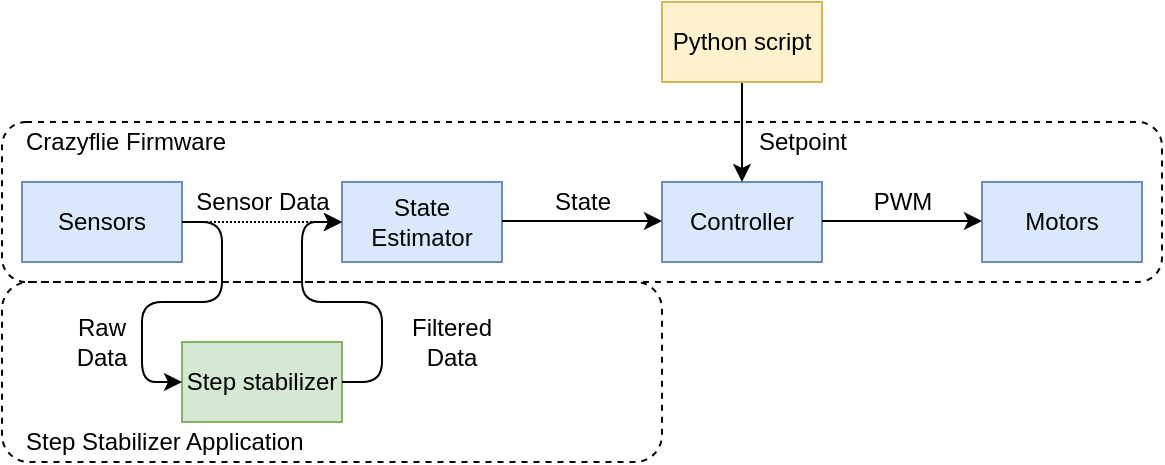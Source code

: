 <mxfile version="13.3.1" type="device"><diagram id="LuDqX--EvWdHGpS1rIuf" name="Page-1"><mxGraphModel dx="946" dy="725" grid="1" gridSize="10" guides="1" tooltips="1" connect="1" arrows="1" fold="1" page="1" pageScale="1" pageWidth="1920" pageHeight="1200" math="0" shadow="0"><root><mxCell id="0"/><mxCell id="1" parent="0"/><mxCell id="u5MFBRYF_spc4FK8qQHd-22" value="" style="rounded=1;whiteSpace=wrap;html=1;fillColor=none;dashed=1;" vertex="1" parent="1"><mxGeometry x="190" y="250" width="330" height="90" as="geometry"/></mxCell><mxCell id="u5MFBRYF_spc4FK8qQHd-15" value="" style="rounded=1;whiteSpace=wrap;html=1;fillColor=none;dashed=1;" vertex="1" parent="1"><mxGeometry x="190" y="170" width="580" height="80" as="geometry"/></mxCell><mxCell id="u5MFBRYF_spc4FK8qQHd-1" value="Sensors" style="rounded=0;whiteSpace=wrap;html=1;fillColor=#dae8fc;strokeColor=#6c8ebf;" vertex="1" parent="1"><mxGeometry x="200" y="200" width="80" height="40" as="geometry"/></mxCell><mxCell id="u5MFBRYF_spc4FK8qQHd-2" value="State Estimator" style="rounded=0;whiteSpace=wrap;html=1;fillColor=#dae8fc;strokeColor=#6c8ebf;" vertex="1" parent="1"><mxGeometry x="360" y="200" width="80" height="40" as="geometry"/></mxCell><mxCell id="u5MFBRYF_spc4FK8qQHd-3" value="Controller" style="rounded=0;whiteSpace=wrap;html=1;fillColor=#dae8fc;strokeColor=#6c8ebf;" vertex="1" parent="1"><mxGeometry x="520" y="200" width="80" height="40" as="geometry"/></mxCell><mxCell id="u5MFBRYF_spc4FK8qQHd-4" value="Motors" style="rounded=0;whiteSpace=wrap;html=1;fillColor=#dae8fc;strokeColor=#6c8ebf;" vertex="1" parent="1"><mxGeometry x="680" y="200" width="80" height="40" as="geometry"/></mxCell><mxCell id="u5MFBRYF_spc4FK8qQHd-6" value="" style="endArrow=classic;html=1;exitX=1;exitY=0.5;exitDx=0;exitDy=0;entryX=0;entryY=0.5;entryDx=0;entryDy=0;dashed=1;dashPattern=1 1;" edge="1" parent="1" source="u5MFBRYF_spc4FK8qQHd-1" target="u5MFBRYF_spc4FK8qQHd-2"><mxGeometry width="50" height="50" relative="1" as="geometry"><mxPoint x="240" y="370" as="sourcePoint"/><mxPoint x="290" y="320" as="targetPoint"/></mxGeometry></mxCell><mxCell id="u5MFBRYF_spc4FK8qQHd-7" value="" style="endArrow=classic;html=1;exitX=1;exitY=0.5;exitDx=0;exitDy=0;entryX=0;entryY=0.5;entryDx=0;entryDy=0;" edge="1" parent="1"><mxGeometry width="50" height="50" relative="1" as="geometry"><mxPoint x="440" y="219.5" as="sourcePoint"/><mxPoint x="520" y="219.5" as="targetPoint"/></mxGeometry></mxCell><mxCell id="u5MFBRYF_spc4FK8qQHd-8" value="" style="endArrow=classic;html=1;exitX=1;exitY=0.5;exitDx=0;exitDy=0;entryX=0;entryY=0.5;entryDx=0;entryDy=0;" edge="1" parent="1"><mxGeometry width="50" height="50" relative="1" as="geometry"><mxPoint x="600" y="219.5" as="sourcePoint"/><mxPoint x="680" y="219.5" as="targetPoint"/></mxGeometry></mxCell><mxCell id="u5MFBRYF_spc4FK8qQHd-9" value="" style="endArrow=classic;html=1;exitX=0.5;exitY=1;exitDx=0;exitDy=0;entryX=0.5;entryY=0;entryDx=0;entryDy=0;" edge="1" parent="1" source="u5MFBRYF_spc4FK8qQHd-17" target="u5MFBRYF_spc4FK8qQHd-3"><mxGeometry width="50" height="50" relative="1" as="geometry"><mxPoint x="560" y="160" as="sourcePoint"/><mxPoint x="390" y="250" as="targetPoint"/></mxGeometry></mxCell><mxCell id="u5MFBRYF_spc4FK8qQHd-10" value="Sensor Data" style="text;html=1;align=center;verticalAlign=middle;resizable=0;points=[];autosize=1;" vertex="1" parent="1"><mxGeometry x="280" y="200" width="80" height="20" as="geometry"/></mxCell><mxCell id="u5MFBRYF_spc4FK8qQHd-11" value="State" style="text;html=1;align=center;verticalAlign=middle;resizable=0;points=[];autosize=1;" vertex="1" parent="1"><mxGeometry x="460" y="200" width="40" height="20" as="geometry"/></mxCell><mxCell id="u5MFBRYF_spc4FK8qQHd-12" value="Setpoint" style="text;html=1;align=center;verticalAlign=middle;resizable=0;points=[];autosize=1;" vertex="1" parent="1"><mxGeometry x="560" y="170" width="60" height="20" as="geometry"/></mxCell><mxCell id="u5MFBRYF_spc4FK8qQHd-13" value="PWM" style="text;html=1;align=center;verticalAlign=middle;resizable=0;points=[];autosize=1;" vertex="1" parent="1"><mxGeometry x="620" y="200" width="40" height="20" as="geometry"/></mxCell><mxCell id="u5MFBRYF_spc4FK8qQHd-16" value="Crazyflie Firmware" style="text;html=1;align=left;verticalAlign=middle;resizable=0;points=[];autosize=1;" vertex="1" parent="1"><mxGeometry x="200" y="170" width="120" height="20" as="geometry"/></mxCell><mxCell id="u5MFBRYF_spc4FK8qQHd-17" value="Python script" style="rounded=0;whiteSpace=wrap;html=1;fillColor=#fff2cc;strokeColor=#d6b656;" vertex="1" parent="1"><mxGeometry x="520" y="110" width="80" height="40" as="geometry"/></mxCell><mxCell id="u5MFBRYF_spc4FK8qQHd-23" value="Step stabilizer" style="rounded=0;whiteSpace=wrap;html=1;fillColor=#d5e8d4;strokeColor=#82b366;" vertex="1" parent="1"><mxGeometry x="280" y="280" width="80" height="40" as="geometry"/></mxCell><mxCell id="u5MFBRYF_spc4FK8qQHd-24" value="" style="endArrow=classic;html=1;exitX=1;exitY=0.5;exitDx=0;exitDy=0;entryX=0;entryY=0.5;entryDx=0;entryDy=0;" edge="1" parent="1" source="u5MFBRYF_spc4FK8qQHd-1" target="u5MFBRYF_spc4FK8qQHd-23"><mxGeometry width="50" height="50" relative="1" as="geometry"><mxPoint x="90" y="350" as="sourcePoint"/><mxPoint x="140" y="300" as="targetPoint"/><Array as="points"><mxPoint x="300" y="220"/><mxPoint x="300" y="260"/><mxPoint x="260" y="260"/><mxPoint x="260" y="300"/></Array></mxGeometry></mxCell><mxCell id="u5MFBRYF_spc4FK8qQHd-25" value="" style="endArrow=classic;html=1;exitX=1;exitY=0.5;exitDx=0;exitDy=0;entryX=0;entryY=0.5;entryDx=0;entryDy=0;" edge="1" parent="1" source="u5MFBRYF_spc4FK8qQHd-23" target="u5MFBRYF_spc4FK8qQHd-2"><mxGeometry width="50" height="50" relative="1" as="geometry"><mxPoint x="60" y="360" as="sourcePoint"/><mxPoint x="110" y="310" as="targetPoint"/><Array as="points"><mxPoint x="380" y="300"/><mxPoint x="380" y="260"/><mxPoint x="340" y="260"/><mxPoint x="340" y="220"/></Array></mxGeometry></mxCell><mxCell id="u5MFBRYF_spc4FK8qQHd-26" value="Raw Data" style="text;html=1;strokeColor=none;fillColor=none;align=center;verticalAlign=middle;whiteSpace=wrap;rounded=0;" vertex="1" parent="1"><mxGeometry x="220" y="270" width="40" height="20" as="geometry"/></mxCell><mxCell id="u5MFBRYF_spc4FK8qQHd-27" value="Filtered Data" style="text;html=1;strokeColor=none;fillColor=none;align=center;verticalAlign=middle;whiteSpace=wrap;rounded=0;" vertex="1" parent="1"><mxGeometry x="390" y="270" width="50" height="20" as="geometry"/></mxCell><mxCell id="u5MFBRYF_spc4FK8qQHd-28" value="Step Stabilizer Application" style="text;html=1;align=left;verticalAlign=middle;resizable=0;points=[];autosize=1;" vertex="1" parent="1"><mxGeometry x="200" y="320" width="150" height="20" as="geometry"/></mxCell></root></mxGraphModel></diagram></mxfile>